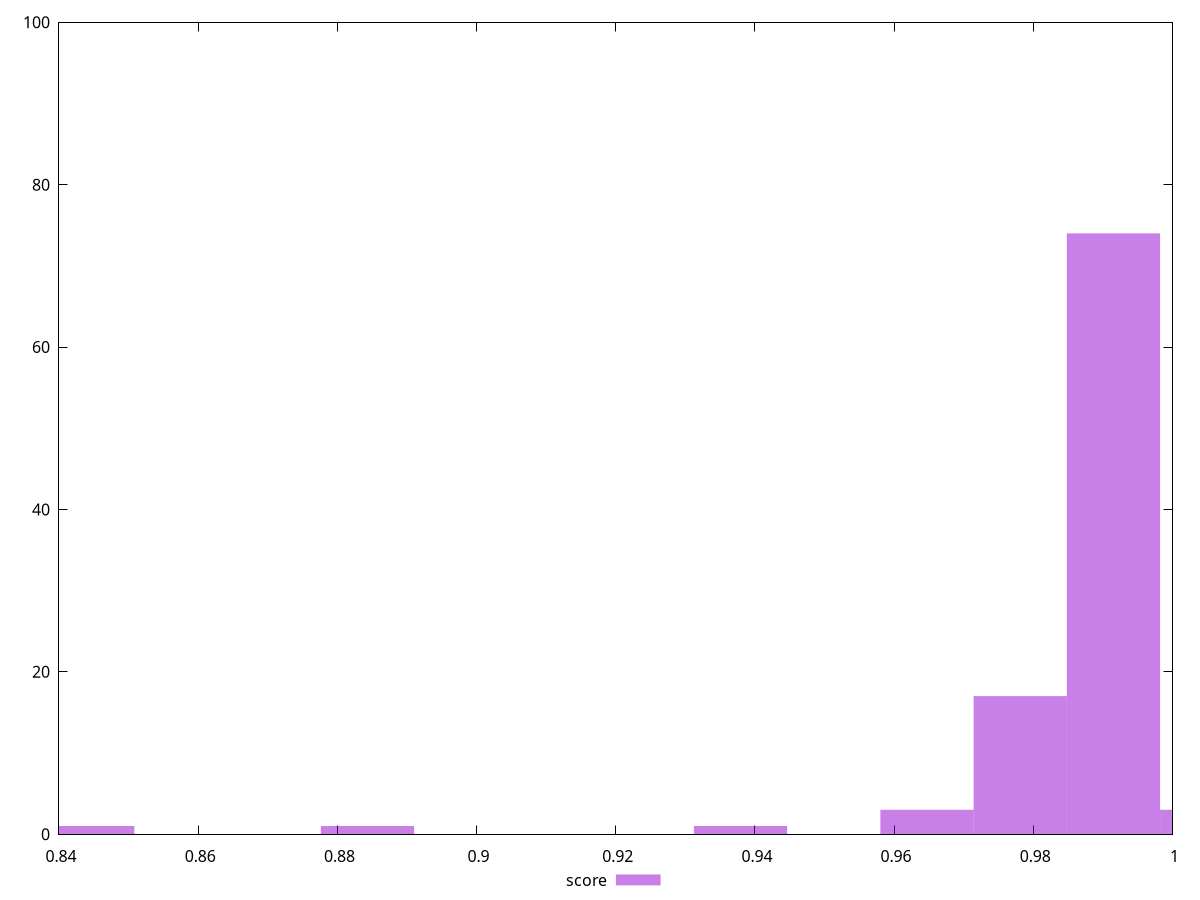 reset

$score <<EOF
0.9781197168824287 17
0.9915186171136948 74
0.9647208166511626 3
1.004917517344961 3
0.8441307145697673 1
0.9379230161886303 1
0.8843274152635657 1
EOF

set key outside below
set boxwidth 0.013398900231266147
set xrange [0.84:1]
set yrange [0:100]
set trange [0:100]
set style fill transparent solid 0.5 noborder
set terminal svg size 640, 490 enhanced background rgb 'white'
set output "report_00011_2021-02-09T10:53:21.242Z/total-blocking-time/samples/pages+cached+noadtech/score/histogram.svg"

plot $score title "score" with boxes

reset
